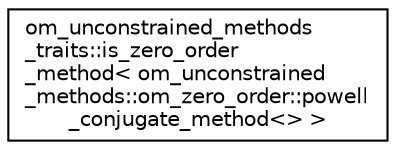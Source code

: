digraph "Graphical Class Hierarchy"
{
 // LATEX_PDF_SIZE
  edge [fontname="Helvetica",fontsize="10",labelfontname="Helvetica",labelfontsize="10"];
  node [fontname="Helvetica",fontsize="10",shape=record];
  rankdir="LR";
  Node0 [label="om_unconstrained_methods\l_traits::is_zero_order\l_method\< om_unconstrained\l_methods::om_zero_order::powell\l_conjugate_method\<\> \>",height=0.2,width=0.4,color="black", fillcolor="white", style="filled",URL="$structom__unconstrained__methods__traits_1_1is__zero__order__method_3_01om__unconstrained__metho283d68c241cc3938b85ee6b3a8a60faa.html",tooltip=" "];
}
